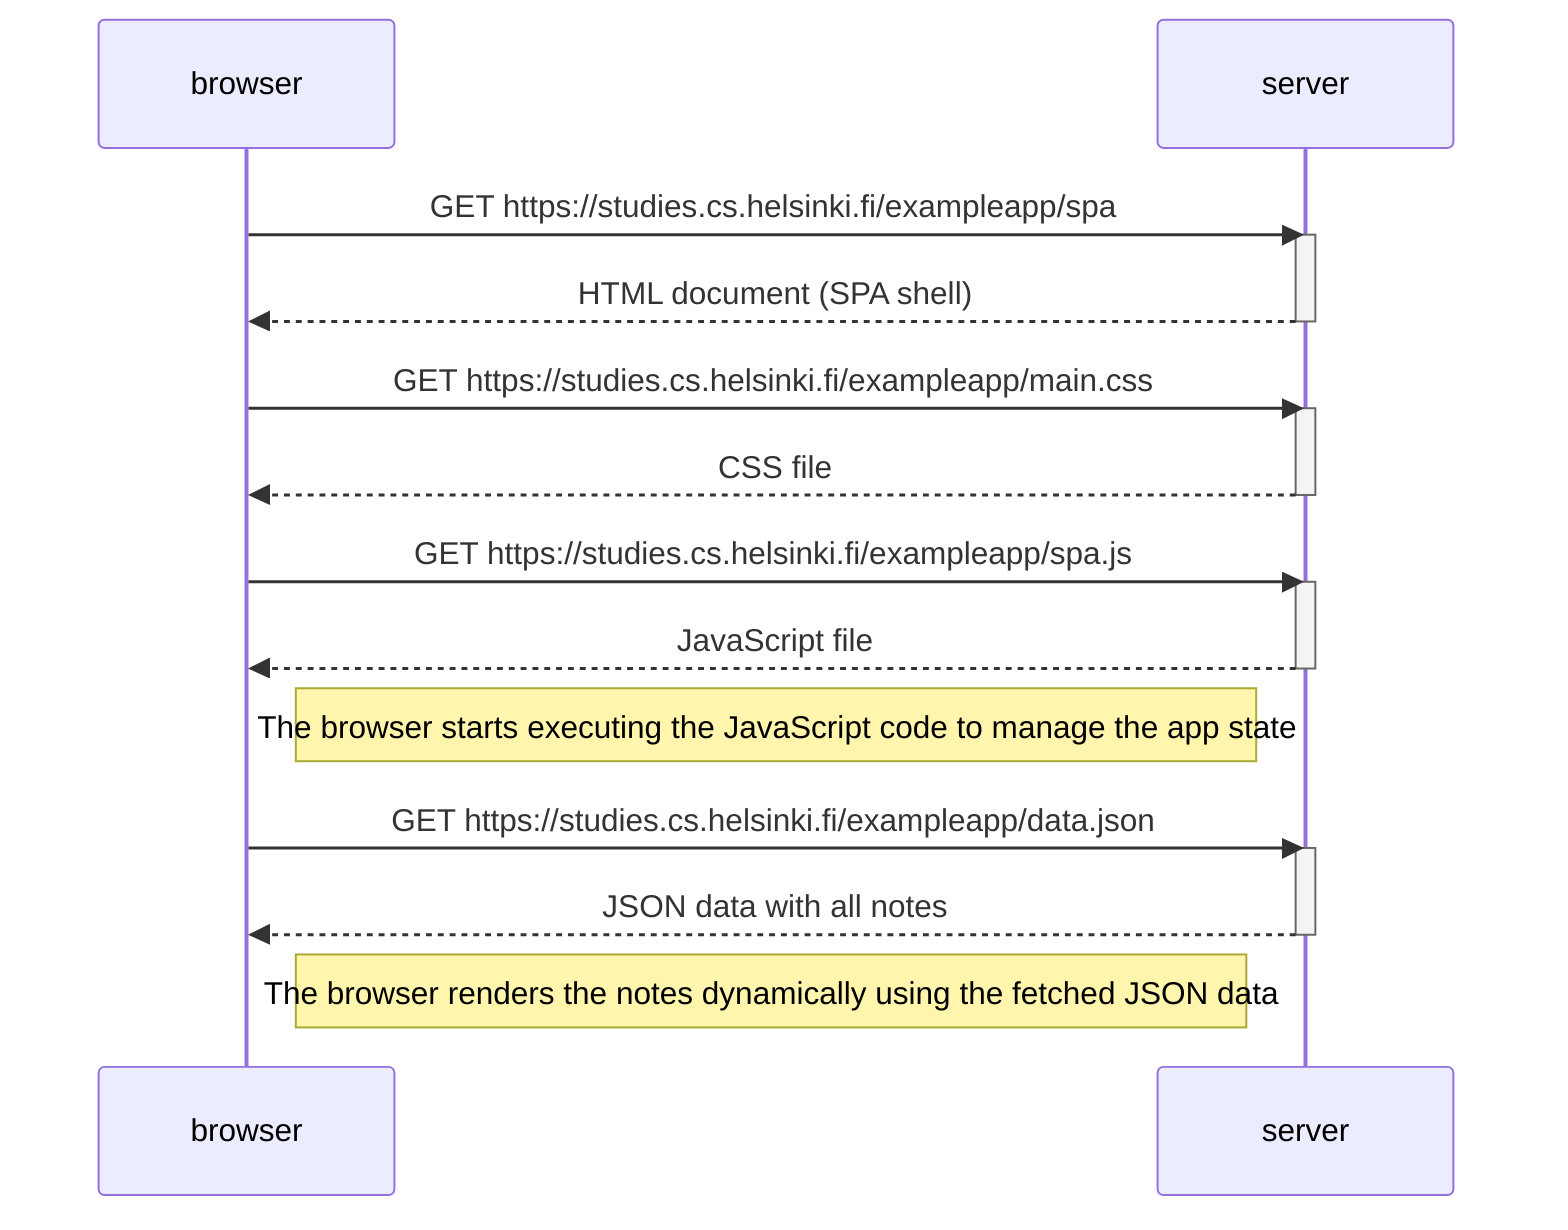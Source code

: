 sequenceDiagram
    participant browser
    participant server

    browser->>server: GET https://studies.cs.helsinki.fi/exampleapp/spa
    activate server
    server-->>browser: HTML document (SPA shell)
    deactivate server

    browser->>server: GET https://studies.cs.helsinki.fi/exampleapp/main.css
    activate server
    server-->>browser: CSS file
    deactivate server

    browser->>server: GET https://studies.cs.helsinki.fi/exampleapp/spa.js
    activate server
    server-->>browser: JavaScript file
    deactivate server

    Note right of browser: The browser starts executing the JavaScript code to manage the app state

    browser->>server: GET https://studies.cs.helsinki.fi/exampleapp/data.json
    activate server
    server-->>browser: JSON data with all notes
    deactivate server

     Note right of browser: The browser renders the notes dynamically using the fetched JSON data
